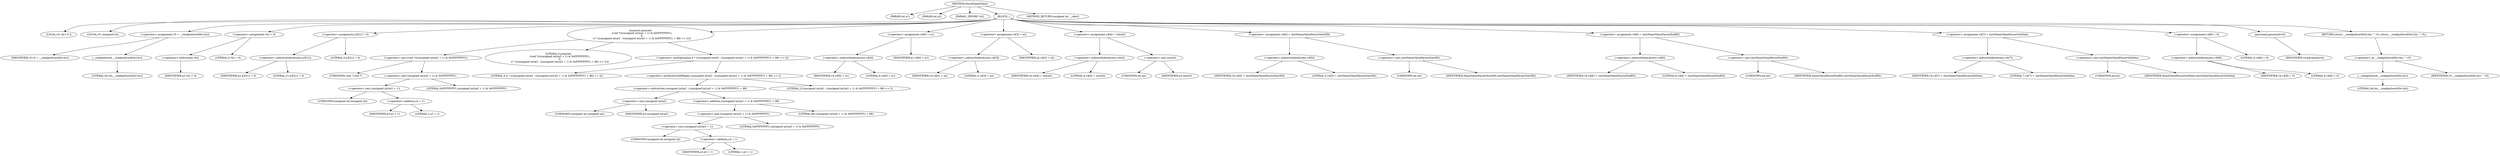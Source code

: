 digraph ParseNameValue {  
"1000103" [label = "(METHOD,ParseNameValue)" ]
"1000104" [label = "(PARAM,int a1)" ]
"1000105" [label = "(PARAM,int a2)" ]
"1000106" [label = "(PARAM,_DWORD *a3)" ]
"1000107" [label = "(BLOCK,,)" ]
"1000108" [label = "(LOCAL,v4: int [ 9 ])" ]
"1000109" [label = "(LOCAL,v5: unsigned int)" ]
"1000110" [label = "(<operator>.assignment,v5 = __readgsdword(0x14u))" ]
"1000111" [label = "(IDENTIFIER,v5,v5 = __readgsdword(0x14u))" ]
"1000112" [label = "(__readgsdword,__readgsdword(0x14u))" ]
"1000113" [label = "(LITERAL,0x14u,__readgsdword(0x14u))" ]
"1000114" [label = "(<operator>.assignment,*a3 = 0)" ]
"1000115" [label = "(<operator>.indirection,*a3)" ]
"1000116" [label = "(IDENTIFIER,a3,*a3 = 0)" ]
"1000117" [label = "(LITERAL,0,*a3 = 0)" ]
"1000118" [label = "(<operator>.assignment,a3[21] = 0)" ]
"1000119" [label = "(<operator>.indirectIndexAccess,a3[21])" ]
"1000120" [label = "(IDENTIFIER,a3,a3[21] = 0)" ]
"1000121" [label = "(LITERAL,21,a3[21] = 0)" ]
"1000122" [label = "(LITERAL,0,a3[21] = 0)" ]
"1000123" [label = "(memset,memset(\n    (void *)((unsigned int)(a3 + 1) & 0xFFFFFFFC),\n    0,\n    4 * (((unsigned int)a3 - ((unsigned int)(a3 + 1) & 0xFFFFFFFC) + 88) >> 2)))" ]
"1000124" [label = "(<operator>.cast,(void *)((unsigned int)(a3 + 1) & 0xFFFFFFFC))" ]
"1000125" [label = "(UNKNOWN,void *,void *)" ]
"1000126" [label = "(<operator>.and,(unsigned int)(a3 + 1) & 0xFFFFFFFC)" ]
"1000127" [label = "(<operator>.cast,(unsigned int)(a3 + 1))" ]
"1000128" [label = "(UNKNOWN,unsigned int,unsigned int)" ]
"1000129" [label = "(<operator>.addition,a3 + 1)" ]
"1000130" [label = "(IDENTIFIER,a3,a3 + 1)" ]
"1000131" [label = "(LITERAL,1,a3 + 1)" ]
"1000132" [label = "(LITERAL,0xFFFFFFFC,(unsigned int)(a3 + 1) & 0xFFFFFFFC)" ]
"1000133" [label = "(LITERAL,0,memset(\n    (void *)((unsigned int)(a3 + 1) & 0xFFFFFFFC),\n    0,\n    4 * (((unsigned int)a3 - ((unsigned int)(a3 + 1) & 0xFFFFFFFC) + 88) >> 2)))" ]
"1000134" [label = "(<operator>.multiplication,4 * (((unsigned int)a3 - ((unsigned int)(a3 + 1) & 0xFFFFFFFC) + 88) >> 2))" ]
"1000135" [label = "(LITERAL,4,4 * (((unsigned int)a3 - ((unsigned int)(a3 + 1) & 0xFFFFFFFC) + 88) >> 2))" ]
"1000136" [label = "(<operator>.arithmeticShiftRight,((unsigned int)a3 - ((unsigned int)(a3 + 1) & 0xFFFFFFFC) + 88) >> 2)" ]
"1000137" [label = "(<operator>.subtraction,(unsigned int)a3 - ((unsigned int)(a3 + 1) & 0xFFFFFFFC) + 88)" ]
"1000138" [label = "(<operator>.cast,(unsigned int)a3)" ]
"1000139" [label = "(UNKNOWN,unsigned int,unsigned int)" ]
"1000140" [label = "(IDENTIFIER,a3,(unsigned int)a3)" ]
"1000141" [label = "(<operator>.addition,((unsigned int)(a3 + 1) & 0xFFFFFFFC) + 88)" ]
"1000142" [label = "(<operator>.and,(unsigned int)(a3 + 1) & 0xFFFFFFFC)" ]
"1000143" [label = "(<operator>.cast,(unsigned int)(a3 + 1))" ]
"1000144" [label = "(UNKNOWN,unsigned int,unsigned int)" ]
"1000145" [label = "(<operator>.addition,a3 + 1)" ]
"1000146" [label = "(IDENTIFIER,a3,a3 + 1)" ]
"1000147" [label = "(LITERAL,1,a3 + 1)" ]
"1000148" [label = "(LITERAL,0xFFFFFFFC,(unsigned int)(a3 + 1) & 0xFFFFFFFC)" ]
"1000149" [label = "(LITERAL,88,((unsigned int)(a3 + 1) & 0xFFFFFFFC) + 88)" ]
"1000150" [label = "(LITERAL,2,((unsigned int)a3 - ((unsigned int)(a3 + 1) & 0xFFFFFFFC) + 88) >> 2)" ]
"1000151" [label = "(<operator>.assignment,v4[0] = a1)" ]
"1000152" [label = "(<operator>.indirectIndexAccess,v4[0])" ]
"1000153" [label = "(IDENTIFIER,v4,v4[0] = a1)" ]
"1000154" [label = "(LITERAL,0,v4[0] = a1)" ]
"1000155" [label = "(IDENTIFIER,a1,v4[0] = a1)" ]
"1000156" [label = "(<operator>.assignment,v4[3] = a2)" ]
"1000157" [label = "(<operator>.indirectIndexAccess,v4[3])" ]
"1000158" [label = "(IDENTIFIER,v4,v4[3] = a2)" ]
"1000159" [label = "(LITERAL,3,v4[3] = a2)" ]
"1000160" [label = "(IDENTIFIER,a2,v4[3] = a2)" ]
"1000161" [label = "(<operator>.assignment,v4[4] = (int)a3)" ]
"1000162" [label = "(<operator>.indirectIndexAccess,v4[4])" ]
"1000163" [label = "(IDENTIFIER,v4,v4[4] = (int)a3)" ]
"1000164" [label = "(LITERAL,4,v4[4] = (int)a3)" ]
"1000165" [label = "(<operator>.cast,(int)a3)" ]
"1000166" [label = "(UNKNOWN,int,int)" ]
"1000167" [label = "(IDENTIFIER,a3,(int)a3)" ]
"1000168" [label = "(<operator>.assignment,v4[5] = (int)NameValueParserStartElt)" ]
"1000169" [label = "(<operator>.indirectIndexAccess,v4[5])" ]
"1000170" [label = "(IDENTIFIER,v4,v4[5] = (int)NameValueParserStartElt)" ]
"1000171" [label = "(LITERAL,5,v4[5] = (int)NameValueParserStartElt)" ]
"1000172" [label = "(<operator>.cast,(int)NameValueParserStartElt)" ]
"1000173" [label = "(UNKNOWN,int,int)" ]
"1000174" [label = "(IDENTIFIER,NameValueParserStartElt,(int)NameValueParserStartElt)" ]
"1000175" [label = "(<operator>.assignment,v4[6] = (int)NameValueParserEndElt)" ]
"1000176" [label = "(<operator>.indirectIndexAccess,v4[6])" ]
"1000177" [label = "(IDENTIFIER,v4,v4[6] = (int)NameValueParserEndElt)" ]
"1000178" [label = "(LITERAL,6,v4[6] = (int)NameValueParserEndElt)" ]
"1000179" [label = "(<operator>.cast,(int)NameValueParserEndElt)" ]
"1000180" [label = "(UNKNOWN,int,int)" ]
"1000181" [label = "(IDENTIFIER,NameValueParserEndElt,(int)NameValueParserEndElt)" ]
"1000182" [label = "(<operator>.assignment,v4[7] = (int)NameValueParserGetData)" ]
"1000183" [label = "(<operator>.indirectIndexAccess,v4[7])" ]
"1000184" [label = "(IDENTIFIER,v4,v4[7] = (int)NameValueParserGetData)" ]
"1000185" [label = "(LITERAL,7,v4[7] = (int)NameValueParserGetData)" ]
"1000186" [label = "(<operator>.cast,(int)NameValueParserGetData)" ]
"1000187" [label = "(UNKNOWN,int,int)" ]
"1000188" [label = "(IDENTIFIER,NameValueParserGetData,(int)NameValueParserGetData)" ]
"1000189" [label = "(<operator>.assignment,v4[8] = 0)" ]
"1000190" [label = "(<operator>.indirectIndexAccess,v4[8])" ]
"1000191" [label = "(IDENTIFIER,v4,v4[8] = 0)" ]
"1000192" [label = "(LITERAL,8,v4[8] = 0)" ]
"1000193" [label = "(LITERAL,0,v4[8] = 0)" ]
"1000194" [label = "(parsexml,parsexml(v4))" ]
"1000195" [label = "(IDENTIFIER,v4,parsexml(v4))" ]
"1000196" [label = "(RETURN,return __readgsdword(0x14u) ^ v5;,return __readgsdword(0x14u) ^ v5;)" ]
"1000197" [label = "(<operator>.or,__readgsdword(0x14u) ^ v5)" ]
"1000198" [label = "(__readgsdword,__readgsdword(0x14u))" ]
"1000199" [label = "(LITERAL,0x14u,__readgsdword(0x14u))" ]
"1000200" [label = "(IDENTIFIER,v5,__readgsdword(0x14u) ^ v5)" ]
"1000201" [label = "(METHOD_RETURN,unsigned int __cdecl)" ]
  "1000103" -> "1000104" 
  "1000103" -> "1000105" 
  "1000103" -> "1000106" 
  "1000103" -> "1000107" 
  "1000103" -> "1000201" 
  "1000107" -> "1000108" 
  "1000107" -> "1000109" 
  "1000107" -> "1000110" 
  "1000107" -> "1000114" 
  "1000107" -> "1000118" 
  "1000107" -> "1000123" 
  "1000107" -> "1000151" 
  "1000107" -> "1000156" 
  "1000107" -> "1000161" 
  "1000107" -> "1000168" 
  "1000107" -> "1000175" 
  "1000107" -> "1000182" 
  "1000107" -> "1000189" 
  "1000107" -> "1000194" 
  "1000107" -> "1000196" 
  "1000110" -> "1000111" 
  "1000110" -> "1000112" 
  "1000112" -> "1000113" 
  "1000114" -> "1000115" 
  "1000114" -> "1000117" 
  "1000115" -> "1000116" 
  "1000118" -> "1000119" 
  "1000118" -> "1000122" 
  "1000119" -> "1000120" 
  "1000119" -> "1000121" 
  "1000123" -> "1000124" 
  "1000123" -> "1000133" 
  "1000123" -> "1000134" 
  "1000124" -> "1000125" 
  "1000124" -> "1000126" 
  "1000126" -> "1000127" 
  "1000126" -> "1000132" 
  "1000127" -> "1000128" 
  "1000127" -> "1000129" 
  "1000129" -> "1000130" 
  "1000129" -> "1000131" 
  "1000134" -> "1000135" 
  "1000134" -> "1000136" 
  "1000136" -> "1000137" 
  "1000136" -> "1000150" 
  "1000137" -> "1000138" 
  "1000137" -> "1000141" 
  "1000138" -> "1000139" 
  "1000138" -> "1000140" 
  "1000141" -> "1000142" 
  "1000141" -> "1000149" 
  "1000142" -> "1000143" 
  "1000142" -> "1000148" 
  "1000143" -> "1000144" 
  "1000143" -> "1000145" 
  "1000145" -> "1000146" 
  "1000145" -> "1000147" 
  "1000151" -> "1000152" 
  "1000151" -> "1000155" 
  "1000152" -> "1000153" 
  "1000152" -> "1000154" 
  "1000156" -> "1000157" 
  "1000156" -> "1000160" 
  "1000157" -> "1000158" 
  "1000157" -> "1000159" 
  "1000161" -> "1000162" 
  "1000161" -> "1000165" 
  "1000162" -> "1000163" 
  "1000162" -> "1000164" 
  "1000165" -> "1000166" 
  "1000165" -> "1000167" 
  "1000168" -> "1000169" 
  "1000168" -> "1000172" 
  "1000169" -> "1000170" 
  "1000169" -> "1000171" 
  "1000172" -> "1000173" 
  "1000172" -> "1000174" 
  "1000175" -> "1000176" 
  "1000175" -> "1000179" 
  "1000176" -> "1000177" 
  "1000176" -> "1000178" 
  "1000179" -> "1000180" 
  "1000179" -> "1000181" 
  "1000182" -> "1000183" 
  "1000182" -> "1000186" 
  "1000183" -> "1000184" 
  "1000183" -> "1000185" 
  "1000186" -> "1000187" 
  "1000186" -> "1000188" 
  "1000189" -> "1000190" 
  "1000189" -> "1000193" 
  "1000190" -> "1000191" 
  "1000190" -> "1000192" 
  "1000194" -> "1000195" 
  "1000196" -> "1000197" 
  "1000197" -> "1000198" 
  "1000197" -> "1000200" 
  "1000198" -> "1000199" 
}
